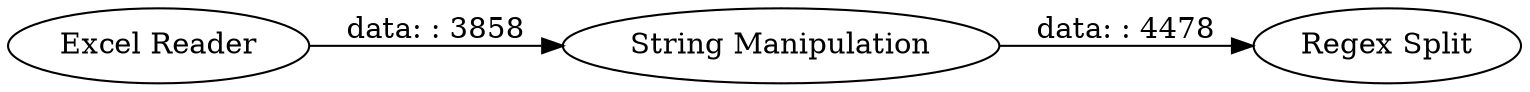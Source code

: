 digraph {
	"9102968096953814440_3" [label="String Manipulation"]
	"9102968096953814440_1" [label="Excel Reader"]
	"9102968096953814440_2" [label="Regex Split"]
	"9102968096953814440_3" -> "9102968096953814440_2" [label="data: : 4478"]
	"9102968096953814440_1" -> "9102968096953814440_3" [label="data: : 3858"]
	rankdir=LR
}
